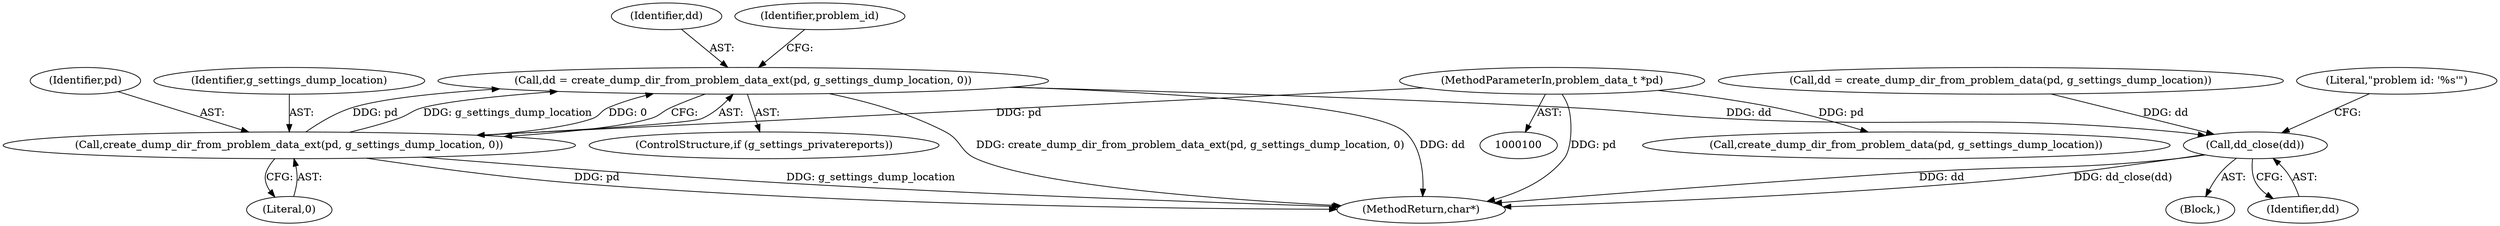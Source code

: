 digraph "0_abrt_8939398b82006ba1fec4ed491339fc075f43fc7c_3@API" {
"1000110" [label="(Call,dd = create_dump_dir_from_problem_data_ext(pd, g_settings_dump_location, 0))"];
"1000112" [label="(Call,create_dump_dir_from_problem_data_ext(pd, g_settings_dump_location, 0))"];
"1000101" [label="(MethodParameterIn,problem_data_t *pd)"];
"1000135" [label="(Call,dd_close(dd))"];
"1000142" [label="(MethodReturn,char*)"];
"1000138" [label="(Literal,\"problem id: '%s'\")"];
"1000117" [label="(Call,dd = create_dump_dir_from_problem_data(pd, g_settings_dump_location))"];
"1000110" [label="(Call,dd = create_dump_dir_from_problem_data_ext(pd, g_settings_dump_location, 0))"];
"1000112" [label="(Call,create_dump_dir_from_problem_data_ext(pd, g_settings_dump_location, 0))"];
"1000111" [label="(Identifier,dd)"];
"1000113" [label="(Identifier,pd)"];
"1000135" [label="(Call,dd_close(dd))"];
"1000119" [label="(Call,create_dump_dir_from_problem_data(pd, g_settings_dump_location))"];
"1000124" [label="(Identifier,problem_id)"];
"1000101" [label="(MethodParameterIn,problem_data_t *pd)"];
"1000128" [label="(Block,)"];
"1000136" [label="(Identifier,dd)"];
"1000108" [label="(ControlStructure,if (g_settings_privatereports))"];
"1000114" [label="(Identifier,g_settings_dump_location)"];
"1000115" [label="(Literal,0)"];
"1000110" -> "1000108"  [label="AST: "];
"1000110" -> "1000112"  [label="CFG: "];
"1000111" -> "1000110"  [label="AST: "];
"1000112" -> "1000110"  [label="AST: "];
"1000124" -> "1000110"  [label="CFG: "];
"1000110" -> "1000142"  [label="DDG: create_dump_dir_from_problem_data_ext(pd, g_settings_dump_location, 0)"];
"1000110" -> "1000142"  [label="DDG: dd"];
"1000112" -> "1000110"  [label="DDG: pd"];
"1000112" -> "1000110"  [label="DDG: g_settings_dump_location"];
"1000112" -> "1000110"  [label="DDG: 0"];
"1000110" -> "1000135"  [label="DDG: dd"];
"1000112" -> "1000115"  [label="CFG: "];
"1000113" -> "1000112"  [label="AST: "];
"1000114" -> "1000112"  [label="AST: "];
"1000115" -> "1000112"  [label="AST: "];
"1000112" -> "1000142"  [label="DDG: g_settings_dump_location"];
"1000112" -> "1000142"  [label="DDG: pd"];
"1000101" -> "1000112"  [label="DDG: pd"];
"1000101" -> "1000100"  [label="AST: "];
"1000101" -> "1000142"  [label="DDG: pd"];
"1000101" -> "1000119"  [label="DDG: pd"];
"1000135" -> "1000128"  [label="AST: "];
"1000135" -> "1000136"  [label="CFG: "];
"1000136" -> "1000135"  [label="AST: "];
"1000138" -> "1000135"  [label="CFG: "];
"1000135" -> "1000142"  [label="DDG: dd"];
"1000135" -> "1000142"  [label="DDG: dd_close(dd)"];
"1000117" -> "1000135"  [label="DDG: dd"];
}
